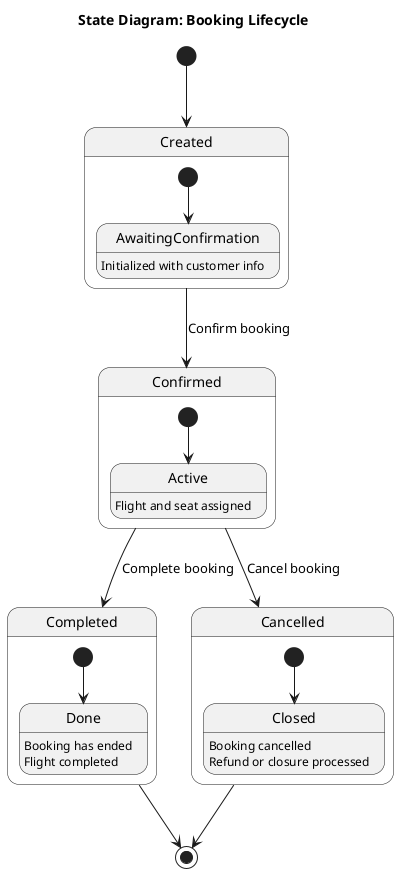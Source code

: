 @startuml
	title State Diagram: Booking Lifecycle
	
	[*] --> Created
	
	state Created {
	  [*] --> AwaitingConfirmation
	  AwaitingConfirmation : Initialized with customer info
	}
	
	Created --> Confirmed : Confirm booking
	
	state Confirmed {
	  [*] --> Active
	  Active : Flight and seat assigned
	}
	
	Confirmed --> Completed : Complete booking
	Confirmed --> Cancelled : Cancel booking
	
	state Completed {
	  [*] --> Done
	  Done : Booking has ended\nFlight completed
	}
	
	state Cancelled {
	  [*] --> Closed
	  Closed : Booking cancelled\nRefund or closure processed
	}
	
	Completed --> [*]
	Cancelled --> [*]
	
@enduml

